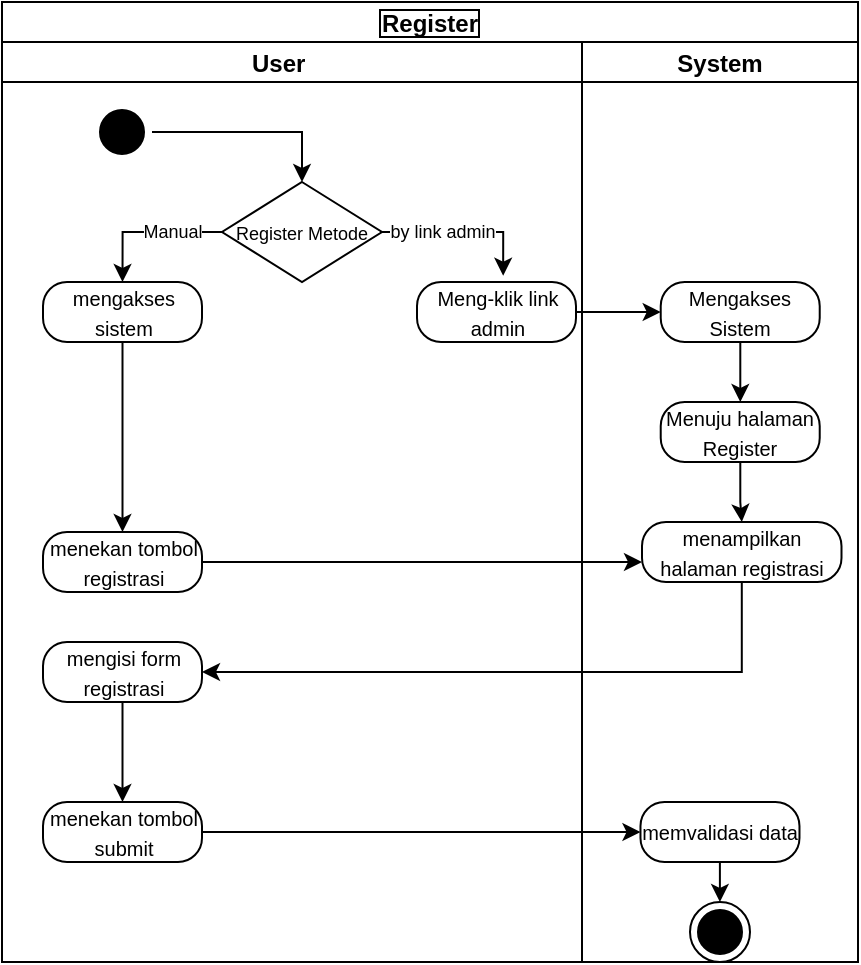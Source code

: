 <mxfile version="20.4.0" type="github" pages="5">
  <diagram id="axD5uIzkEzsmhVbTHZHY" name="Register Diagram Activity">
    <mxGraphModel dx="782" dy="507" grid="1" gridSize="10" guides="1" tooltips="1" connect="1" arrows="1" fold="1" page="1" pageScale="1" pageWidth="827" pageHeight="1169" math="0" shadow="0">
      <root>
        <mxCell id="0" />
        <mxCell id="1" parent="0" />
        <mxCell id="HtFZ6mxadiIROEgCEQN7-1" value="Register" style="swimlane;childLayout=stackLayout;resizeParent=1;resizeParentMax=0;startSize=20;labelBorderColor=default;" parent="1" vertex="1">
          <mxGeometry x="40" y="40" width="428" height="480" as="geometry">
            <mxRectangle x="250" y="50" width="70" height="30" as="alternateBounds" />
          </mxGeometry>
        </mxCell>
        <mxCell id="HtFZ6mxadiIROEgCEQN7-2" value="User    " style="swimlane;startSize=20;" parent="HtFZ6mxadiIROEgCEQN7-1" vertex="1">
          <mxGeometry y="20" width="290" height="460" as="geometry" />
        </mxCell>
        <mxCell id="LBe3ZPcoP-rOyInyUCTB-3" style="edgeStyle=orthogonalEdgeStyle;rounded=0;orthogonalLoop=1;jettySize=auto;html=1;entryX=0.5;entryY=0;entryDx=0;entryDy=0;" parent="HtFZ6mxadiIROEgCEQN7-2" source="HtFZ6mxadiIROEgCEQN7-6" target="LBe3ZPcoP-rOyInyUCTB-2" edge="1">
          <mxGeometry relative="1" as="geometry" />
        </mxCell>
        <mxCell id="HtFZ6mxadiIROEgCEQN7-6" value="" style="ellipse;html=1;shape=startState;fillColor=#000000;strokeColor=default;" parent="HtFZ6mxadiIROEgCEQN7-2" vertex="1">
          <mxGeometry x="45" y="30" width="30" height="30" as="geometry" />
        </mxCell>
        <mxCell id="HtFZ6mxadiIROEgCEQN7-25" style="edgeStyle=orthogonalEdgeStyle;rounded=0;orthogonalLoop=1;jettySize=auto;html=1;strokeColor=default;fontFamily=Helvetica;fontSize=10;fontColor=default;" parent="HtFZ6mxadiIROEgCEQN7-2" source="HtFZ6mxadiIROEgCEQN7-17" target="HtFZ6mxadiIROEgCEQN7-21" edge="1">
          <mxGeometry relative="1" as="geometry" />
        </mxCell>
        <mxCell id="HtFZ6mxadiIROEgCEQN7-17" value="&lt;font style=&quot;font-size: 10px;&quot;&gt;mengakses sistem&lt;/font&gt;" style="rounded=1;whiteSpace=wrap;html=1;arcSize=40;fontColor=#000000;fillColor=none;strokeColor=#000000;strokeWidth=1;fontFamily=Helvetica;fontSize=12;" parent="HtFZ6mxadiIROEgCEQN7-2" vertex="1">
          <mxGeometry x="20.5" y="120" width="79.5" height="30" as="geometry" />
        </mxCell>
        <mxCell id="HtFZ6mxadiIROEgCEQN7-21" value="&lt;font style=&quot;font-size: 10px;&quot;&gt;menekan tombol registrasi&lt;/font&gt;" style="rounded=1;whiteSpace=wrap;html=1;arcSize=40;fontColor=#000000;fillColor=none;strokeColor=#000000;strokeWidth=1;fontFamily=Helvetica;fontSize=12;" parent="HtFZ6mxadiIROEgCEQN7-2" vertex="1">
          <mxGeometry x="20.5" y="245" width="79.5" height="30" as="geometry" />
        </mxCell>
        <mxCell id="HtFZ6mxadiIROEgCEQN7-33" style="edgeStyle=orthogonalEdgeStyle;rounded=0;orthogonalLoop=1;jettySize=auto;html=1;strokeColor=default;fontFamily=Helvetica;fontSize=10;fontColor=default;" parent="HtFZ6mxadiIROEgCEQN7-2" source="HtFZ6mxadiIROEgCEQN7-24" target="HtFZ6mxadiIROEgCEQN7-28" edge="1">
          <mxGeometry relative="1" as="geometry" />
        </mxCell>
        <mxCell id="HtFZ6mxadiIROEgCEQN7-24" value="&lt;font style=&quot;font-size: 10px;&quot;&gt;mengisi form registrasi&lt;/font&gt;" style="rounded=1;whiteSpace=wrap;html=1;arcSize=40;fontColor=#000000;fillColor=none;strokeColor=#000000;strokeWidth=1;fontFamily=Helvetica;fontSize=12;" parent="HtFZ6mxadiIROEgCEQN7-2" vertex="1">
          <mxGeometry x="20.5" y="300" width="79.5" height="30" as="geometry" />
        </mxCell>
        <mxCell id="HtFZ6mxadiIROEgCEQN7-28" value="&lt;font style=&quot;font-size: 10px;&quot;&gt;menekan tombol submit&lt;/font&gt;" style="rounded=1;whiteSpace=wrap;html=1;arcSize=40;fontColor=#000000;fillColor=none;strokeColor=#000000;strokeWidth=1;fontFamily=Helvetica;fontSize=12;" parent="HtFZ6mxadiIROEgCEQN7-2" vertex="1">
          <mxGeometry x="20.5" y="380" width="79.5" height="30" as="geometry" />
        </mxCell>
        <mxCell id="LBe3ZPcoP-rOyInyUCTB-4" style="edgeStyle=orthogonalEdgeStyle;rounded=0;orthogonalLoop=1;jettySize=auto;html=1;entryX=0.5;entryY=0;entryDx=0;entryDy=0;" parent="HtFZ6mxadiIROEgCEQN7-2" source="LBe3ZPcoP-rOyInyUCTB-2" target="HtFZ6mxadiIROEgCEQN7-17" edge="1">
          <mxGeometry relative="1" as="geometry" />
        </mxCell>
        <mxCell id="LBe3ZPcoP-rOyInyUCTB-7" value="Manual" style="edgeLabel;html=1;align=center;verticalAlign=middle;resizable=0;points=[];fontSize=9;" parent="LBe3ZPcoP-rOyInyUCTB-4" vertex="1" connectable="0">
          <mxGeometry x="-0.05" y="-1" relative="1" as="geometry">
            <mxPoint x="10" y="1" as="offset" />
          </mxGeometry>
        </mxCell>
        <mxCell id="LBe3ZPcoP-rOyInyUCTB-9" style="edgeStyle=orthogonalEdgeStyle;rounded=0;orthogonalLoop=1;jettySize=auto;html=1;entryX=0.542;entryY=-0.105;entryDx=0;entryDy=0;entryPerimeter=0;fontSize=9;" parent="HtFZ6mxadiIROEgCEQN7-2" source="LBe3ZPcoP-rOyInyUCTB-2" target="LBe3ZPcoP-rOyInyUCTB-8" edge="1">
          <mxGeometry relative="1" as="geometry">
            <Array as="points">
              <mxPoint x="250" y="95" />
            </Array>
          </mxGeometry>
        </mxCell>
        <mxCell id="LBe3ZPcoP-rOyInyUCTB-11" value="by link admin" style="edgeLabel;html=1;align=center;verticalAlign=middle;resizable=0;points=[];fontSize=9;" parent="LBe3ZPcoP-rOyInyUCTB-9" vertex="1" connectable="0">
          <mxGeometry x="-0.646" y="-2" relative="1" as="geometry">
            <mxPoint x="15" y="-2" as="offset" />
          </mxGeometry>
        </mxCell>
        <mxCell id="LBe3ZPcoP-rOyInyUCTB-2" value="&lt;font style=&quot;font-size: 9px;&quot;&gt;Register Metode&lt;/font&gt;" style="rhombus;whiteSpace=wrap;html=1;" parent="HtFZ6mxadiIROEgCEQN7-2" vertex="1">
          <mxGeometry x="110" y="70" width="80" height="50" as="geometry" />
        </mxCell>
        <mxCell id="LBe3ZPcoP-rOyInyUCTB-8" value="&lt;font style=&quot;font-size: 10px;&quot;&gt;Meng-klik link admin&lt;/font&gt;" style="rounded=1;whiteSpace=wrap;html=1;arcSize=40;fontColor=#000000;fillColor=none;strokeColor=#000000;strokeWidth=1;fontFamily=Helvetica;fontSize=12;" parent="HtFZ6mxadiIROEgCEQN7-2" vertex="1">
          <mxGeometry x="207.5" y="120" width="79.5" height="30" as="geometry" />
        </mxCell>
        <mxCell id="HtFZ6mxadiIROEgCEQN7-3" value="System" style="swimlane;startSize=20;" parent="HtFZ6mxadiIROEgCEQN7-1" vertex="1">
          <mxGeometry x="290" y="20" width="138" height="460" as="geometry" />
        </mxCell>
        <mxCell id="HtFZ6mxadiIROEgCEQN7-23" value="&lt;font style=&quot;font-size: 10px;&quot;&gt;menampilkan halaman registrasi&lt;/font&gt;" style="rounded=1;whiteSpace=wrap;html=1;arcSize=40;fontColor=#000000;fillColor=none;strokeColor=#000000;strokeWidth=1;fontFamily=Helvetica;fontSize=12;" parent="HtFZ6mxadiIROEgCEQN7-3" vertex="1">
          <mxGeometry x="30" y="240" width="99.75" height="30" as="geometry" />
        </mxCell>
        <mxCell id="HtFZ6mxadiIROEgCEQN7-36" value="" style="ellipse;html=1;shape=endState;fillColor=#000000;strokeColor=#000000;strokeWidth=1;fontFamily=Helvetica;fontSize=10;fontColor=default;" parent="HtFZ6mxadiIROEgCEQN7-3" vertex="1">
          <mxGeometry x="54" y="430" width="30" height="30" as="geometry" />
        </mxCell>
        <mxCell id="HtFZ6mxadiIROEgCEQN7-34" value="&lt;font style=&quot;font-size: 10px;&quot;&gt;memvalidasi data&lt;/font&gt;" style="rounded=1;whiteSpace=wrap;html=1;arcSize=40;fontColor=#000000;fillColor=none;strokeColor=#000000;strokeWidth=1;fontFamily=Helvetica;fontSize=12;" parent="HtFZ6mxadiIROEgCEQN7-3" vertex="1">
          <mxGeometry x="29.24" y="380" width="79.5" height="30" as="geometry" />
        </mxCell>
        <mxCell id="HtFZ6mxadiIROEgCEQN7-37" value="" style="edgeStyle=orthogonalEdgeStyle;rounded=0;orthogonalLoop=1;jettySize=auto;html=1;strokeColor=default;fontFamily=Helvetica;fontSize=10;fontColor=default;" parent="HtFZ6mxadiIROEgCEQN7-3" source="HtFZ6mxadiIROEgCEQN7-34" target="HtFZ6mxadiIROEgCEQN7-36" edge="1">
          <mxGeometry relative="1" as="geometry" />
        </mxCell>
        <mxCell id="LBe3ZPcoP-rOyInyUCTB-17" value="" style="edgeStyle=orthogonalEdgeStyle;rounded=0;orthogonalLoop=1;jettySize=auto;html=1;fontSize=9;" parent="HtFZ6mxadiIROEgCEQN7-3" source="LBe3ZPcoP-rOyInyUCTB-13" target="LBe3ZPcoP-rOyInyUCTB-16" edge="1">
          <mxGeometry relative="1" as="geometry" />
        </mxCell>
        <mxCell id="LBe3ZPcoP-rOyInyUCTB-13" value="&lt;font style=&quot;font-size: 10px;&quot;&gt;Mengakses Sistem&lt;/font&gt;" style="rounded=1;whiteSpace=wrap;html=1;arcSize=40;fontColor=#000000;fillColor=none;strokeColor=#000000;strokeWidth=1;fontFamily=Helvetica;fontSize=12;" parent="HtFZ6mxadiIROEgCEQN7-3" vertex="1">
          <mxGeometry x="39.36" y="120" width="79.5" height="30" as="geometry" />
        </mxCell>
        <mxCell id="LBe3ZPcoP-rOyInyUCTB-18" value="" style="edgeStyle=orthogonalEdgeStyle;rounded=0;orthogonalLoop=1;jettySize=auto;html=1;fontSize=9;" parent="HtFZ6mxadiIROEgCEQN7-3" source="LBe3ZPcoP-rOyInyUCTB-16" target="HtFZ6mxadiIROEgCEQN7-23" edge="1">
          <mxGeometry relative="1" as="geometry" />
        </mxCell>
        <mxCell id="LBe3ZPcoP-rOyInyUCTB-16" value="&lt;font style=&quot;font-size: 10px;&quot;&gt;Menuju halaman Register&lt;/font&gt;" style="rounded=1;whiteSpace=wrap;html=1;arcSize=40;fontColor=#000000;fillColor=none;strokeColor=#000000;strokeWidth=1;fontFamily=Helvetica;fontSize=12;" parent="HtFZ6mxadiIROEgCEQN7-3" vertex="1">
          <mxGeometry x="39.36" y="180" width="79.5" height="30" as="geometry" />
        </mxCell>
        <mxCell id="HtFZ6mxadiIROEgCEQN7-26" style="edgeStyle=orthogonalEdgeStyle;rounded=0;orthogonalLoop=1;jettySize=auto;html=1;strokeColor=default;fontFamily=Helvetica;fontSize=10;fontColor=default;" parent="HtFZ6mxadiIROEgCEQN7-1" source="HtFZ6mxadiIROEgCEQN7-21" target="HtFZ6mxadiIROEgCEQN7-23" edge="1">
          <mxGeometry relative="1" as="geometry">
            <Array as="points">
              <mxPoint x="240" y="280" />
              <mxPoint x="240" y="280" />
            </Array>
          </mxGeometry>
        </mxCell>
        <mxCell id="HtFZ6mxadiIROEgCEQN7-27" style="edgeStyle=orthogonalEdgeStyle;rounded=0;orthogonalLoop=1;jettySize=auto;html=1;strokeColor=default;fontFamily=Helvetica;fontSize=10;fontColor=default;" parent="HtFZ6mxadiIROEgCEQN7-1" source="HtFZ6mxadiIROEgCEQN7-23" target="HtFZ6mxadiIROEgCEQN7-24" edge="1">
          <mxGeometry relative="1" as="geometry">
            <Array as="points">
              <mxPoint x="170" y="335" />
              <mxPoint x="170" y="335" />
            </Array>
          </mxGeometry>
        </mxCell>
        <mxCell id="HtFZ6mxadiIROEgCEQN7-35" style="edgeStyle=orthogonalEdgeStyle;rounded=0;orthogonalLoop=1;jettySize=auto;html=1;strokeColor=default;fontFamily=Helvetica;fontSize=10;fontColor=default;" parent="HtFZ6mxadiIROEgCEQN7-1" source="HtFZ6mxadiIROEgCEQN7-28" target="HtFZ6mxadiIROEgCEQN7-34" edge="1">
          <mxGeometry relative="1" as="geometry" />
        </mxCell>
        <mxCell id="LBe3ZPcoP-rOyInyUCTB-14" value="" style="edgeStyle=orthogonalEdgeStyle;rounded=0;orthogonalLoop=1;jettySize=auto;html=1;fontSize=9;" parent="HtFZ6mxadiIROEgCEQN7-1" source="LBe3ZPcoP-rOyInyUCTB-8" target="LBe3ZPcoP-rOyInyUCTB-13" edge="1">
          <mxGeometry relative="1" as="geometry" />
        </mxCell>
      </root>
    </mxGraphModel>
  </diagram>
  <diagram id="19QLMRYOD_jEEoE5Y4PF" name="Login Diagram Activity">
    <mxGraphModel dx="782" dy="475" grid="1" gridSize="10" guides="1" tooltips="1" connect="1" arrows="1" fold="1" page="1" pageScale="1" pageWidth="827" pageHeight="1169" math="0" shadow="0">
      <root>
        <mxCell id="0" />
        <mxCell id="1" parent="0" />
        <mxCell id="Z8s3OnoRxsG4-w19uNFZ-1" value="Login" style="swimlane;childLayout=stackLayout;resizeParent=1;resizeParentMax=0;startSize=20;labelBorderColor=default;" parent="1" vertex="1">
          <mxGeometry x="40" y="80" width="258" height="480" as="geometry">
            <mxRectangle x="280" y="220" width="70" height="30" as="alternateBounds" />
          </mxGeometry>
        </mxCell>
        <mxCell id="Z8s3OnoRxsG4-w19uNFZ-2" value="User    " style="swimlane;startSize=20;" parent="Z8s3OnoRxsG4-w19uNFZ-1" vertex="1">
          <mxGeometry y="20" width="120" height="460" as="geometry" />
        </mxCell>
        <mxCell id="Z8s3OnoRxsG4-w19uNFZ-3" value="" style="ellipse;html=1;shape=startState;fillColor=#000000;strokeColor=default;" parent="Z8s3OnoRxsG4-w19uNFZ-2" vertex="1">
          <mxGeometry x="45" y="30" width="30" height="30" as="geometry" />
        </mxCell>
        <mxCell id="Z8s3OnoRxsG4-w19uNFZ-4" value="" style="edgeStyle=orthogonalEdgeStyle;html=1;verticalAlign=bottom;endArrow=open;endSize=8;strokeColor=default;rounded=0;entryX=0.5;entryY=0;entryDx=0;entryDy=0;" parent="Z8s3OnoRxsG4-w19uNFZ-2" source="Z8s3OnoRxsG4-w19uNFZ-3" target="Z8s3OnoRxsG4-w19uNFZ-6" edge="1">
          <mxGeometry relative="1" as="geometry">
            <mxPoint x="60" y="80" as="targetPoint" />
          </mxGeometry>
        </mxCell>
        <mxCell id="Z8s3OnoRxsG4-w19uNFZ-5" style="edgeStyle=orthogonalEdgeStyle;rounded=0;orthogonalLoop=1;jettySize=auto;html=1;strokeColor=default;fontFamily=Helvetica;fontSize=10;fontColor=default;" parent="Z8s3OnoRxsG4-w19uNFZ-2" source="Z8s3OnoRxsG4-w19uNFZ-6" target="Z8s3OnoRxsG4-w19uNFZ-7" edge="1">
          <mxGeometry relative="1" as="geometry" />
        </mxCell>
        <mxCell id="Z8s3OnoRxsG4-w19uNFZ-6" value="&lt;font style=&quot;font-size: 10px;&quot;&gt;mengakses sistem&lt;/font&gt;" style="rounded=1;whiteSpace=wrap;html=1;arcSize=40;fontColor=#000000;fillColor=none;strokeColor=#000000;strokeWidth=1;fontFamily=Helvetica;fontSize=12;" parent="Z8s3OnoRxsG4-w19uNFZ-2" vertex="1">
          <mxGeometry x="20.5" y="90" width="79.5" height="30" as="geometry" />
        </mxCell>
        <mxCell id="Z8s3OnoRxsG4-w19uNFZ-7" value="&lt;font style=&quot;font-size: 10px;&quot;&gt;menekan tombol login&lt;/font&gt;" style="rounded=1;whiteSpace=wrap;html=1;arcSize=40;fontColor=#000000;fillColor=none;strokeColor=#000000;strokeWidth=1;fontFamily=Helvetica;fontSize=12;" parent="Z8s3OnoRxsG4-w19uNFZ-2" vertex="1">
          <mxGeometry x="20.5" y="160" width="79.5" height="30" as="geometry" />
        </mxCell>
        <mxCell id="Z8s3OnoRxsG4-w19uNFZ-8" style="edgeStyle=orthogonalEdgeStyle;rounded=0;orthogonalLoop=1;jettySize=auto;html=1;strokeColor=default;fontFamily=Helvetica;fontSize=10;fontColor=default;" parent="Z8s3OnoRxsG4-w19uNFZ-2" source="Z8s3OnoRxsG4-w19uNFZ-9" target="Z8s3OnoRxsG4-w19uNFZ-11" edge="1">
          <mxGeometry relative="1" as="geometry" />
        </mxCell>
        <mxCell id="Z8s3OnoRxsG4-w19uNFZ-9" value="&lt;font style=&quot;font-size: 10px;&quot;&gt;mengisi form login&lt;/font&gt;" style="rounded=1;whiteSpace=wrap;html=1;arcSize=40;fontColor=#000000;fillColor=none;strokeColor=#000000;strokeWidth=1;fontFamily=Helvetica;fontSize=12;" parent="Z8s3OnoRxsG4-w19uNFZ-2" vertex="1">
          <mxGeometry x="20.5" y="230" width="79.5" height="30" as="geometry" />
        </mxCell>
        <mxCell id="Z8s3OnoRxsG4-w19uNFZ-10" style="edgeStyle=orthogonalEdgeStyle;rounded=0;orthogonalLoop=1;jettySize=auto;html=1;strokeColor=default;fontFamily=Helvetica;fontSize=10;fontColor=default;" parent="Z8s3OnoRxsG4-w19uNFZ-2" source="Z8s3OnoRxsG4-w19uNFZ-11" target="Z8s3OnoRxsG4-w19uNFZ-12" edge="1">
          <mxGeometry relative="1" as="geometry" />
        </mxCell>
        <mxCell id="Z8s3OnoRxsG4-w19uNFZ-11" value="&lt;font style=&quot;font-size: 10px;&quot;&gt;menekan tombol submit&lt;/font&gt;" style="rounded=1;whiteSpace=wrap;html=1;arcSize=40;fontColor=#000000;fillColor=none;strokeColor=#000000;strokeWidth=1;fontFamily=Helvetica;fontSize=12;" parent="Z8s3OnoRxsG4-w19uNFZ-2" vertex="1">
          <mxGeometry x="20.5" y="290" width="79.5" height="30" as="geometry" />
        </mxCell>
        <mxCell id="Z8s3OnoRxsG4-w19uNFZ-22" style="edgeStyle=orthogonalEdgeStyle;rounded=0;orthogonalLoop=1;jettySize=auto;html=1;strokeColor=default;fontFamily=Helvetica;fontSize=10;fontColor=default;" parent="Z8s3OnoRxsG4-w19uNFZ-2" source="Z8s3OnoRxsG4-w19uNFZ-12" target="Z8s3OnoRxsG4-w19uNFZ-19" edge="1">
          <mxGeometry relative="1" as="geometry">
            <Array as="points">
              <mxPoint x="190" y="370" />
            </Array>
          </mxGeometry>
        </mxCell>
        <mxCell id="Z8s3OnoRxsG4-w19uNFZ-12" value="&lt;font style=&quot;font-size: 10px;&quot;&gt;memvalidasi data&lt;/font&gt;" style="rounded=1;whiteSpace=wrap;html=1;arcSize=40;fontColor=#000000;fillColor=none;strokeColor=#000000;strokeWidth=1;fontFamily=Helvetica;fontSize=12;" parent="Z8s3OnoRxsG4-w19uNFZ-2" vertex="1">
          <mxGeometry x="150.5" y="290" width="79.5" height="30" as="geometry" />
        </mxCell>
        <mxCell id="Z8s3OnoRxsG4-w19uNFZ-21" style="edgeStyle=orthogonalEdgeStyle;rounded=0;orthogonalLoop=1;jettySize=auto;html=1;strokeColor=default;fontFamily=Helvetica;fontSize=10;fontColor=default;" parent="Z8s3OnoRxsG4-w19uNFZ-2" source="Z8s3OnoRxsG4-w19uNFZ-19" target="Z8s3OnoRxsG4-w19uNFZ-15" edge="1">
          <mxGeometry relative="1" as="geometry" />
        </mxCell>
        <mxCell id="Z8s3OnoRxsG4-w19uNFZ-19" value="&lt;font style=&quot;font-size: 10px;&quot;&gt;memasuki halaman utama sistem&lt;br&gt;&lt;/font&gt;" style="rounded=1;whiteSpace=wrap;html=1;arcSize=40;fontColor=#000000;fillColor=none;strokeColor=#000000;strokeWidth=1;fontFamily=Helvetica;fontSize=12;" parent="Z8s3OnoRxsG4-w19uNFZ-2" vertex="1">
          <mxGeometry x="20.5" y="350" width="79.5" height="40" as="geometry" />
        </mxCell>
        <mxCell id="Z8s3OnoRxsG4-w19uNFZ-15" value="" style="ellipse;html=1;shape=endState;fillColor=#000000;strokeColor=#000000;strokeWidth=1;fontFamily=Helvetica;fontSize=10;fontColor=default;" parent="Z8s3OnoRxsG4-w19uNFZ-2" vertex="1">
          <mxGeometry x="45" y="420" width="30" height="30" as="geometry" />
        </mxCell>
        <mxCell id="Z8s3OnoRxsG4-w19uNFZ-13" value="System" style="swimlane;startSize=20;" parent="Z8s3OnoRxsG4-w19uNFZ-1" vertex="1">
          <mxGeometry x="120" y="20" width="138" height="460" as="geometry" />
        </mxCell>
        <mxCell id="Z8s3OnoRxsG4-w19uNFZ-14" value="&lt;font style=&quot;font-size: 10px;&quot;&gt;menampilkan halaman login&lt;/font&gt;" style="rounded=1;whiteSpace=wrap;html=1;arcSize=40;fontColor=#000000;fillColor=none;strokeColor=#000000;strokeWidth=1;fontFamily=Helvetica;fontSize=12;" parent="Z8s3OnoRxsG4-w19uNFZ-13" vertex="1">
          <mxGeometry x="19.12" y="160" width="99.75" height="30" as="geometry" />
        </mxCell>
        <mxCell id="Z8s3OnoRxsG4-w19uNFZ-16" style="edgeStyle=orthogonalEdgeStyle;rounded=0;orthogonalLoop=1;jettySize=auto;html=1;strokeColor=default;fontFamily=Helvetica;fontSize=10;fontColor=default;" parent="Z8s3OnoRxsG4-w19uNFZ-1" source="Z8s3OnoRxsG4-w19uNFZ-7" target="Z8s3OnoRxsG4-w19uNFZ-14" edge="1">
          <mxGeometry relative="1" as="geometry" />
        </mxCell>
        <mxCell id="Z8s3OnoRxsG4-w19uNFZ-17" style="edgeStyle=orthogonalEdgeStyle;rounded=0;orthogonalLoop=1;jettySize=auto;html=1;strokeColor=default;fontFamily=Helvetica;fontSize=10;fontColor=default;" parent="Z8s3OnoRxsG4-w19uNFZ-1" source="Z8s3OnoRxsG4-w19uNFZ-14" target="Z8s3OnoRxsG4-w19uNFZ-9" edge="1">
          <mxGeometry relative="1" as="geometry">
            <Array as="points">
              <mxPoint x="189" y="270" />
            </Array>
          </mxGeometry>
        </mxCell>
      </root>
    </mxGraphModel>
  </diagram>
  <diagram id="oo5QPfdRN30-kMJGx4dn" name="Main-Slot Diagram Activity">
    <mxGraphModel dx="782" dy="507" grid="1" gridSize="10" guides="1" tooltips="1" connect="1" arrows="1" fold="1" page="1" pageScale="1" pageWidth="827" pageHeight="1169" math="0" shadow="0">
      <root>
        <mxCell id="0" />
        <mxCell id="1" parent="0" />
        <mxCell id="0U2TrWhxlkgXEF1v6S8h-1" value="Slot" style="swimlane;childLayout=stackLayout;resizeParent=1;resizeParentMax=0;startSize=20;strokeColor=default;strokeWidth=1;fontFamily=Helvetica;fontSize=10;fontColor=default;fillColor=default;html=1;" parent="1" vertex="1">
          <mxGeometry x="140" y="50" width="365" height="900" as="geometry" />
        </mxCell>
        <mxCell id="0U2TrWhxlkgXEF1v6S8h-2" value="User" style="swimlane;startSize=20;strokeColor=default;strokeWidth=1;fontFamily=Helvetica;fontSize=10;fontColor=default;fillColor=default;html=1;" parent="0U2TrWhxlkgXEF1v6S8h-1" vertex="1">
          <mxGeometry y="20" width="180" height="880" as="geometry" />
        </mxCell>
        <mxCell id="0U2TrWhxlkgXEF1v6S8h-18" style="edgeStyle=orthogonalEdgeStyle;rounded=0;orthogonalLoop=1;jettySize=auto;html=1;entryX=0.557;entryY=-0.08;entryDx=0;entryDy=0;entryPerimeter=0;strokeColor=default;fontFamily=Helvetica;fontSize=10;fontColor=default;" parent="0U2TrWhxlkgXEF1v6S8h-2" source="0U2TrWhxlkgXEF1v6S8h-5" target="0U2TrWhxlkgXEF1v6S8h-7" edge="1">
          <mxGeometry relative="1" as="geometry" />
        </mxCell>
        <mxCell id="0U2TrWhxlkgXEF1v6S8h-5" value="" style="ellipse;html=1;shape=startState;fillColor=#000000;strokeColor=default;strokeWidth=1;fontFamily=Helvetica;fontSize=10;fontColor=default;" parent="0U2TrWhxlkgXEF1v6S8h-2" vertex="1">
          <mxGeometry x="80" y="30" width="30" height="30" as="geometry" />
        </mxCell>
        <mxCell id="0U2TrWhxlkgXEF1v6S8h-19" style="edgeStyle=orthogonalEdgeStyle;rounded=0;orthogonalLoop=1;jettySize=auto;html=1;strokeColor=default;fontFamily=Helvetica;fontSize=10;fontColor=default;" parent="0U2TrWhxlkgXEF1v6S8h-2" source="0U2TrWhxlkgXEF1v6S8h-7" target="0U2TrWhxlkgXEF1v6S8h-9" edge="1">
          <mxGeometry relative="1" as="geometry" />
        </mxCell>
        <mxCell id="0U2TrWhxlkgXEF1v6S8h-7" value="memilih menu slot" style="rounded=1;whiteSpace=wrap;html=1;arcSize=40;fontColor=#000000;fillColor=default;strokeColor=default;strokeWidth=1;fontFamily=Helvetica;fontSize=10;" parent="0U2TrWhxlkgXEF1v6S8h-2" vertex="1">
          <mxGeometry x="40" y="90" width="100" height="30" as="geometry" />
        </mxCell>
        <mxCell id="0U2TrWhxlkgXEF1v6S8h-20" value="" style="edgeStyle=orthogonalEdgeStyle;rounded=0;orthogonalLoop=1;jettySize=auto;html=1;strokeColor=default;fontFamily=Helvetica;fontSize=10;fontColor=default;" parent="0U2TrWhxlkgXEF1v6S8h-2" source="0U2TrWhxlkgXEF1v6S8h-9" target="0U2TrWhxlkgXEF1v6S8h-11" edge="1">
          <mxGeometry relative="1" as="geometry">
            <Array as="points">
              <mxPoint x="270" y="160" />
            </Array>
          </mxGeometry>
        </mxCell>
        <mxCell id="0U2TrWhxlkgXEF1v6S8h-9" value="menampilkan halaman slot" style="rounded=1;whiteSpace=wrap;html=1;arcSize=40;fontColor=#000000;fillColor=default;strokeColor=default;strokeWidth=1;fontFamily=Helvetica;fontSize=10;" parent="0U2TrWhxlkgXEF1v6S8h-2" vertex="1">
          <mxGeometry x="220" y="90" width="100" height="30" as="geometry" />
        </mxCell>
        <mxCell id="0U2TrWhxlkgXEF1v6S8h-11" value="memilih provider" style="rounded=1;whiteSpace=wrap;html=1;arcSize=40;fontColor=#000000;fillColor=default;strokeColor=default;strokeWidth=1;fontFamily=Helvetica;fontSize=10;" parent="0U2TrWhxlkgXEF1v6S8h-2" vertex="1">
          <mxGeometry x="40" y="140" width="100" height="30" as="geometry" />
        </mxCell>
        <mxCell id="0U2TrWhxlkgXEF1v6S8h-13" value="memilih permainan yang disediakan provider" style="rounded=1;whiteSpace=wrap;html=1;arcSize=40;fontColor=#000000;fillColor=default;strokeColor=default;strokeWidth=1;fontFamily=Helvetica;fontSize=10;" parent="0U2TrWhxlkgXEF1v6S8h-2" vertex="1">
          <mxGeometry x="40" y="230" width="100" height="40" as="geometry" />
        </mxCell>
        <mxCell id="0U2TrWhxlkgXEF1v6S8h-107" value="" style="edgeStyle=orthogonalEdgeStyle;rounded=0;orthogonalLoop=1;jettySize=auto;html=1;strokeColor=default;fontFamily=Helvetica;fontSize=10;fontColor=default;" parent="0U2TrWhxlkgXEF1v6S8h-2" source="0U2TrWhxlkgXEF1v6S8h-104" target="0U2TrWhxlkgXEF1v6S8h-105" edge="1">
          <mxGeometry relative="1" as="geometry" />
        </mxCell>
        <mxCell id="0U2TrWhxlkgXEF1v6S8h-104" value="memulai permainan" style="rounded=1;whiteSpace=wrap;html=1;arcSize=40;fontColor=#000000;fillColor=default;strokeColor=default;strokeWidth=1;fontFamily=Helvetica;fontSize=10;" parent="0U2TrWhxlkgXEF1v6S8h-2" vertex="1">
          <mxGeometry x="45" y="760" width="100" height="30" as="geometry" />
        </mxCell>
        <mxCell id="0U2TrWhxlkgXEF1v6S8h-105" value="" style="ellipse;html=1;shape=endState;fillColor=#000000;strokeColor=default;strokeWidth=1;fontFamily=Helvetica;fontSize=10;fontColor=default;" parent="0U2TrWhxlkgXEF1v6S8h-2" vertex="1">
          <mxGeometry x="80" y="830" width="30" height="30" as="geometry" />
        </mxCell>
        <mxCell id="0U2TrWhxlkgXEF1v6S8h-21" style="edgeStyle=orthogonalEdgeStyle;rounded=0;orthogonalLoop=1;jettySize=auto;html=1;strokeColor=default;fontFamily=Helvetica;fontSize=10;fontColor=default;" parent="0U2TrWhxlkgXEF1v6S8h-1" source="0U2TrWhxlkgXEF1v6S8h-11" target="0U2TrWhxlkgXEF1v6S8h-12" edge="1">
          <mxGeometry relative="1" as="geometry">
            <Array as="points">
              <mxPoint x="90" y="230" />
            </Array>
          </mxGeometry>
        </mxCell>
        <mxCell id="0U2TrWhxlkgXEF1v6S8h-3" value="System" style="swimlane;startSize=20;strokeColor=default;strokeWidth=1;fontFamily=Helvetica;fontSize=10;fontColor=default;fillColor=default;html=1;" parent="0U2TrWhxlkgXEF1v6S8h-1" vertex="1">
          <mxGeometry x="180" y="20" width="185" height="880" as="geometry" />
        </mxCell>
        <mxCell id="0U2TrWhxlkgXEF1v6S8h-14" value="Condition" style="rhombus;whiteSpace=wrap;html=1;fillColor=default;strokeColor=default;strokeWidth=1;fontFamily=Helvetica;fontSize=10;fontColor=default;" parent="0U2TrWhxlkgXEF1v6S8h-3" vertex="1">
          <mxGeometry x="35" y="290" width="80" height="40" as="geometry" />
        </mxCell>
        <mxCell id="0U2TrWhxlkgXEF1v6S8h-15" value="ada saldo" style="edgeStyle=orthogonalEdgeStyle;html=1;align=left;verticalAlign=bottom;endArrow=open;endSize=8;strokeColor=default;rounded=0;fontFamily=Helvetica;fontSize=10;fontColor=default;" parent="0U2TrWhxlkgXEF1v6S8h-3" source="0U2TrWhxlkgXEF1v6S8h-14" target="0U2TrWhxlkgXEF1v6S8h-69" edge="1">
          <mxGeometry x="-1" relative="1" as="geometry">
            <mxPoint x="160" y="380" as="targetPoint" />
            <Array as="points">
              <mxPoint x="160" y="310" />
              <mxPoint x="160" y="595" />
            </Array>
          </mxGeometry>
        </mxCell>
        <mxCell id="0U2TrWhxlkgXEF1v6S8h-16" value="tidak ada saldo" style="edgeStyle=orthogonalEdgeStyle;html=1;align=left;verticalAlign=top;endArrow=open;endSize=8;strokeColor=default;rounded=0;fontFamily=Helvetica;fontSize=10;fontColor=default;entryX=0.5;entryY=0;entryDx=0;entryDy=0;" parent="0U2TrWhxlkgXEF1v6S8h-3" source="0U2TrWhxlkgXEF1v6S8h-14" target="0U2TrWhxlkgXEF1v6S8h-25" edge="1">
          <mxGeometry x="-1" relative="1" as="geometry">
            <mxPoint x="75" y="370" as="targetPoint" />
          </mxGeometry>
        </mxCell>
        <mxCell id="0U2TrWhxlkgXEF1v6S8h-12" value="menampilkan data provider" style="rounded=1;whiteSpace=wrap;html=1;arcSize=40;fontColor=#000000;fillColor=default;strokeColor=default;strokeWidth=1;fontFamily=Helvetica;fontSize=10;" parent="0U2TrWhxlkgXEF1v6S8h-3" vertex="1">
          <mxGeometry x="40" y="190" width="100" height="30" as="geometry" />
        </mxCell>
        <mxCell id="0U2TrWhxlkgXEF1v6S8h-33" style="edgeStyle=orthogonalEdgeStyle;rounded=0;orthogonalLoop=1;jettySize=auto;html=1;entryX=1;entryY=0.5;entryDx=0;entryDy=0;strokeColor=default;fontFamily=Helvetica;fontSize=10;fontColor=default;" parent="0U2TrWhxlkgXEF1v6S8h-3" source="0U2TrWhxlkgXEF1v6S8h-25" target="0U2TrWhxlkgXEF1v6S8h-32" edge="1">
          <mxGeometry relative="1" as="geometry" />
        </mxCell>
        <mxCell id="0U2TrWhxlkgXEF1v6S8h-25" value="menampilkan halaman top-up saldo" style="rounded=1;whiteSpace=wrap;html=1;arcSize=40;fontColor=#000000;fillColor=default;strokeColor=default;strokeWidth=1;fontFamily=Helvetica;fontSize=10;" parent="0U2TrWhxlkgXEF1v6S8h-3" vertex="1">
          <mxGeometry x="25" y="380" width="100" height="30" as="geometry" />
        </mxCell>
        <mxCell id="0U2TrWhxlkgXEF1v6S8h-36" value="" style="edgeStyle=orthogonalEdgeStyle;rounded=0;orthogonalLoop=1;jettySize=auto;html=1;strokeColor=default;fontFamily=Helvetica;fontSize=10;fontColor=default;" parent="0U2TrWhxlkgXEF1v6S8h-3" source="0U2TrWhxlkgXEF1v6S8h-32" target="0U2TrWhxlkgXEF1v6S8h-35" edge="1">
          <mxGeometry relative="1" as="geometry" />
        </mxCell>
        <mxCell id="0U2TrWhxlkgXEF1v6S8h-32" value="memilih nominal top-up saldo" style="rounded=1;whiteSpace=wrap;html=1;arcSize=40;fontColor=#000000;fillColor=default;strokeColor=default;strokeWidth=1;fontFamily=Helvetica;fontSize=10;" parent="0U2TrWhxlkgXEF1v6S8h-3" vertex="1">
          <mxGeometry x="-135" y="380" width="100" height="30" as="geometry" />
        </mxCell>
        <mxCell id="0U2TrWhxlkgXEF1v6S8h-38" value="" style="edgeStyle=orthogonalEdgeStyle;rounded=0;orthogonalLoop=1;jettySize=auto;html=1;strokeColor=default;fontFamily=Helvetica;fontSize=10;fontColor=default;" parent="0U2TrWhxlkgXEF1v6S8h-3" source="0U2TrWhxlkgXEF1v6S8h-35" target="0U2TrWhxlkgXEF1v6S8h-37" edge="1">
          <mxGeometry relative="1" as="geometry" />
        </mxCell>
        <mxCell id="0U2TrWhxlkgXEF1v6S8h-35" value="memilih payment gateway" style="rounded=1;whiteSpace=wrap;html=1;arcSize=40;fontColor=#000000;fillColor=default;strokeColor=default;strokeWidth=1;fontFamily=Helvetica;fontSize=10;" parent="0U2TrWhxlkgXEF1v6S8h-3" vertex="1">
          <mxGeometry x="-135" y="450" width="100" height="30" as="geometry" />
        </mxCell>
        <mxCell id="0U2TrWhxlkgXEF1v6S8h-40" value="" style="edgeStyle=orthogonalEdgeStyle;rounded=0;orthogonalLoop=1;jettySize=auto;html=1;strokeColor=default;fontFamily=Helvetica;fontSize=10;fontColor=default;" parent="0U2TrWhxlkgXEF1v6S8h-3" source="0U2TrWhxlkgXEF1v6S8h-37" target="0U2TrWhxlkgXEF1v6S8h-39" edge="1">
          <mxGeometry relative="1" as="geometry" />
        </mxCell>
        <mxCell id="0U2TrWhxlkgXEF1v6S8h-37" value="menekan tombol submit&amp;nbsp;" style="rounded=1;whiteSpace=wrap;html=1;arcSize=40;fontColor=#000000;fillColor=default;strokeColor=default;strokeWidth=1;fontFamily=Helvetica;fontSize=10;" parent="0U2TrWhxlkgXEF1v6S8h-3" vertex="1">
          <mxGeometry x="-135" y="510" width="100" height="30" as="geometry" />
        </mxCell>
        <mxCell id="0U2TrWhxlkgXEF1v6S8h-72" value="" style="edgeStyle=orthogonalEdgeStyle;rounded=0;orthogonalLoop=1;jettySize=auto;html=1;strokeColor=default;fontFamily=Helvetica;fontSize=10;fontColor=default;" parent="0U2TrWhxlkgXEF1v6S8h-3" source="0U2TrWhxlkgXEF1v6S8h-39" target="0U2TrWhxlkgXEF1v6S8h-69" edge="1">
          <mxGeometry relative="1" as="geometry" />
        </mxCell>
        <mxCell id="0U2TrWhxlkgXEF1v6S8h-39" value="mengisi saldo user" style="rounded=1;whiteSpace=wrap;html=1;arcSize=40;fontColor=#000000;fillColor=default;strokeColor=default;strokeWidth=1;fontFamily=Helvetica;fontSize=10;" parent="0U2TrWhxlkgXEF1v6S8h-3" vertex="1">
          <mxGeometry x="35" y="510" width="100" height="30" as="geometry" />
        </mxCell>
        <mxCell id="0U2TrWhxlkgXEF1v6S8h-110" style="edgeStyle=orthogonalEdgeStyle;rounded=0;orthogonalLoop=1;jettySize=auto;html=1;strokeColor=default;fontFamily=Helvetica;fontSize=10;fontColor=default;" parent="0U2TrWhxlkgXEF1v6S8h-3" source="0U2TrWhxlkgXEF1v6S8h-68" target="0U2TrWhxlkgXEF1v6S8h-109" edge="1">
          <mxGeometry relative="1" as="geometry">
            <Array as="points">
              <mxPoint x="-85" y="690" />
            </Array>
          </mxGeometry>
        </mxCell>
        <mxCell id="0U2TrWhxlkgXEF1v6S8h-68" value="melakukan deposit ke provider yang dipilih" style="rounded=1;whiteSpace=wrap;html=1;arcSize=40;fontColor=#000000;fillColor=default;strokeColor=default;strokeWidth=1;fontFamily=Helvetica;fontSize=10;" parent="0U2TrWhxlkgXEF1v6S8h-3" vertex="1">
          <mxGeometry x="-135" y="580" width="100" height="30" as="geometry" />
        </mxCell>
        <mxCell id="0U2TrWhxlkgXEF1v6S8h-73" value="" style="edgeStyle=orthogonalEdgeStyle;rounded=0;orthogonalLoop=1;jettySize=auto;html=1;strokeColor=default;fontFamily=Helvetica;fontSize=10;fontColor=default;" parent="0U2TrWhxlkgXEF1v6S8h-3" source="0U2TrWhxlkgXEF1v6S8h-69" target="0U2TrWhxlkgXEF1v6S8h-68" edge="1">
          <mxGeometry relative="1" as="geometry" />
        </mxCell>
        <mxCell id="0U2TrWhxlkgXEF1v6S8h-69" value="" style="shape=line;html=1;strokeWidth=6;strokeColor=default;fontFamily=Helvetica;fontSize=10;fontColor=default;fillColor=default;" parent="0U2TrWhxlkgXEF1v6S8h-3" vertex="1">
          <mxGeometry x="41.5" y="590" width="87.5" height="10" as="geometry" />
        </mxCell>
        <mxCell id="0U2TrWhxlkgXEF1v6S8h-114" style="edgeStyle=orthogonalEdgeStyle;rounded=0;orthogonalLoop=1;jettySize=auto;html=1;strokeColor=default;fontFamily=Helvetica;fontSize=10;fontColor=default;" parent="0U2TrWhxlkgXEF1v6S8h-3" source="0U2TrWhxlkgXEF1v6S8h-74" edge="1">
          <mxGeometry relative="1" as="geometry">
            <mxPoint x="30" y="830" as="targetPoint" />
            <Array as="points">
              <mxPoint x="160" y="635" />
              <mxPoint x="160" y="860" />
              <mxPoint x="30" y="860" />
            </Array>
          </mxGeometry>
        </mxCell>
        <mxCell id="0U2TrWhxlkgXEF1v6S8h-74" value="menkonfirmasi deposit user" style="rounded=1;whiteSpace=wrap;html=1;arcSize=40;fontColor=#000000;fillColor=default;strokeColor=default;strokeWidth=1;fontFamily=Helvetica;fontSize=10;" parent="0U2TrWhxlkgXEF1v6S8h-3" vertex="1">
          <mxGeometry x="35" y="620" width="100" height="30" as="geometry" />
        </mxCell>
        <mxCell id="0U2TrWhxlkgXEF1v6S8h-103" style="edgeStyle=orthogonalEdgeStyle;rounded=0;orthogonalLoop=1;jettySize=auto;html=1;entryX=0;entryY=0.5;entryDx=0;entryDy=0;entryPerimeter=0;strokeColor=default;fontFamily=Helvetica;fontSize=10;fontColor=default;" parent="0U2TrWhxlkgXEF1v6S8h-3" source="0U2TrWhxlkgXEF1v6S8h-96" target="0U2TrWhxlkgXEF1v6S8h-99" edge="1">
          <mxGeometry relative="1" as="geometry" />
        </mxCell>
        <mxCell id="0U2TrWhxlkgXEF1v6S8h-96" value="mengirim notifikasi deposit berhasil" style="rounded=1;whiteSpace=wrap;html=1;arcSize=40;fontColor=#000000;fillColor=default;strokeColor=default;strokeWidth=1;fontFamily=Helvetica;fontSize=10;" parent="0U2TrWhxlkgXEF1v6S8h-3" vertex="1">
          <mxGeometry x="34" y="700" width="100" height="30" as="geometry" />
        </mxCell>
        <mxCell id="0U2TrWhxlkgXEF1v6S8h-99" value="" style="shape=line;html=1;strokeWidth=6;strokeColor=default;fontFamily=Helvetica;fontSize=10;fontColor=default;fillColor=default;direction=south;" parent="0U2TrWhxlkgXEF1v6S8h-3" vertex="1">
          <mxGeometry x="25" y="760" width="10" height="70" as="geometry" />
        </mxCell>
        <mxCell id="0U2TrWhxlkgXEF1v6S8h-112" style="edgeStyle=orthogonalEdgeStyle;rounded=0;orthogonalLoop=1;jettySize=auto;html=1;strokeColor=default;fontFamily=Helvetica;fontSize=10;fontColor=default;" parent="0U2TrWhxlkgXEF1v6S8h-3" source="0U2TrWhxlkgXEF1v6S8h-109" target="0U2TrWhxlkgXEF1v6S8h-74" edge="1">
          <mxGeometry relative="1" as="geometry" />
        </mxCell>
        <mxCell id="0U2TrWhxlkgXEF1v6S8h-113" style="edgeStyle=orthogonalEdgeStyle;rounded=0;orthogonalLoop=1;jettySize=auto;html=1;strokeColor=default;fontFamily=Helvetica;fontSize=10;fontColor=default;" parent="0U2TrWhxlkgXEF1v6S8h-3" source="0U2TrWhxlkgXEF1v6S8h-109" target="0U2TrWhxlkgXEF1v6S8h-96" edge="1">
          <mxGeometry relative="1" as="geometry" />
        </mxCell>
        <mxCell id="0U2TrWhxlkgXEF1v6S8h-109" value="" style="shape=line;html=1;strokeWidth=6;strokeColor=default;fontFamily=Helvetica;fontSize=10;fontColor=default;fillColor=default;direction=south;" parent="0U2TrWhxlkgXEF1v6S8h-3" vertex="1">
          <mxGeometry x="15" y="644" width="5" height="87.5" as="geometry" />
        </mxCell>
        <mxCell id="0U2TrWhxlkgXEF1v6S8h-22" style="edgeStyle=orthogonalEdgeStyle;rounded=0;orthogonalLoop=1;jettySize=auto;html=1;strokeColor=default;fontFamily=Helvetica;fontSize=10;fontColor=default;" parent="0U2TrWhxlkgXEF1v6S8h-1" source="0U2TrWhxlkgXEF1v6S8h-12" target="0U2TrWhxlkgXEF1v6S8h-13" edge="1">
          <mxGeometry relative="1" as="geometry">
            <Array as="points">
              <mxPoint x="270" y="270" />
            </Array>
          </mxGeometry>
        </mxCell>
        <mxCell id="0U2TrWhxlkgXEF1v6S8h-24" value="" style="edgeStyle=orthogonalEdgeStyle;rounded=0;orthogonalLoop=1;jettySize=auto;html=1;strokeColor=default;fontFamily=Helvetica;fontSize=10;fontColor=default;entryX=0;entryY=0.5;entryDx=0;entryDy=0;" parent="0U2TrWhxlkgXEF1v6S8h-1" source="0U2TrWhxlkgXEF1v6S8h-13" target="0U2TrWhxlkgXEF1v6S8h-14" edge="1">
          <mxGeometry relative="1" as="geometry">
            <mxPoint x="60" y="350" as="targetPoint" />
            <Array as="points">
              <mxPoint x="90" y="330" />
            </Array>
          </mxGeometry>
        </mxCell>
        <mxCell id="0U2TrWhxlkgXEF1v6S8h-108" style="edgeStyle=orthogonalEdgeStyle;rounded=0;orthogonalLoop=1;jettySize=auto;html=1;strokeColor=default;fontFamily=Helvetica;fontSize=10;fontColor=default;" parent="0U2TrWhxlkgXEF1v6S8h-1" source="0U2TrWhxlkgXEF1v6S8h-99" target="0U2TrWhxlkgXEF1v6S8h-104" edge="1">
          <mxGeometry relative="1" as="geometry" />
        </mxCell>
      </root>
    </mxGraphModel>
  </diagram>
  <diagram id="D3kH4q3bF3L4ZiuD3s53" name="WD Activity Diagram">
    <mxGraphModel dx="680" dy="413" grid="1" gridSize="10" guides="1" tooltips="1" connect="1" arrows="1" fold="1" page="1" pageScale="1" pageWidth="850" pageHeight="1100" math="0" shadow="0">
      <root>
        <mxCell id="0" />
        <mxCell id="1" parent="0" />
        <mxCell id="S2CP4hlUT49jUNVl_uBk-1" value="WD" style="swimlane;childLayout=stackLayout;resizeParent=1;resizeParentMax=0;startSize=20;labelBorderColor=default;" vertex="1" parent="1">
          <mxGeometry x="40" y="40" width="260" height="490" as="geometry">
            <mxRectangle x="280" y="220" width="70" height="30" as="alternateBounds" />
          </mxGeometry>
        </mxCell>
        <mxCell id="S2CP4hlUT49jUNVl_uBk-2" value="User    " style="swimlane;startSize=20;" vertex="1" parent="S2CP4hlUT49jUNVl_uBk-1">
          <mxGeometry y="20" width="120" height="470" as="geometry" />
        </mxCell>
        <mxCell id="J8miNqF-djnY_HELAzyo-5" style="edgeStyle=orthogonalEdgeStyle;rounded=0;orthogonalLoop=1;jettySize=auto;html=1;entryX=0.5;entryY=0;entryDx=0;entryDy=0;" edge="1" parent="S2CP4hlUT49jUNVl_uBk-2" source="S2CP4hlUT49jUNVl_uBk-3" target="S2CP4hlUT49jUNVl_uBk-7">
          <mxGeometry relative="1" as="geometry" />
        </mxCell>
        <mxCell id="S2CP4hlUT49jUNVl_uBk-3" value="" style="ellipse;html=1;shape=startState;fillColor=#000000;strokeColor=default;" vertex="1" parent="S2CP4hlUT49jUNVl_uBk-2">
          <mxGeometry x="45" y="30" width="30" height="30" as="geometry" />
        </mxCell>
        <mxCell id="S2CP4hlUT49jUNVl_uBk-7" value="&lt;font style=&quot;font-size: 10px;&quot;&gt;Klik menu WD&lt;/font&gt;" style="rounded=1;whiteSpace=wrap;html=1;arcSize=40;fontColor=#000000;fillColor=none;strokeColor=#000000;strokeWidth=1;fontFamily=Helvetica;fontSize=12;" vertex="1" parent="S2CP4hlUT49jUNVl_uBk-2">
          <mxGeometry x="20.5" y="80" width="79.5" height="30" as="geometry" />
        </mxCell>
        <mxCell id="S2CP4hlUT49jUNVl_uBk-9" value="&lt;font style=&quot;font-size: 10px;&quot;&gt;Memilih menu WD&lt;/font&gt;" style="rounded=1;whiteSpace=wrap;html=1;arcSize=40;fontColor=#000000;fillColor=none;strokeColor=#000000;strokeWidth=1;fontFamily=Helvetica;fontSize=12;" vertex="1" parent="S2CP4hlUT49jUNVl_uBk-2">
          <mxGeometry x="20.5" y="130" width="79.5" height="30" as="geometry" />
        </mxCell>
        <mxCell id="mRg6XZ36ZsLxA7cYPriM-2" value="&lt;font style=&quot;font-size: 10px;&quot;&gt;Memilih Provider&lt;/font&gt;" style="rounded=1;whiteSpace=wrap;html=1;arcSize=40;fontColor=#000000;fillColor=none;strokeColor=#000000;strokeWidth=1;fontFamily=Helvetica;fontSize=12;" vertex="1" parent="S2CP4hlUT49jUNVl_uBk-2">
          <mxGeometry x="10.25" y="200" width="100" height="40" as="geometry" />
        </mxCell>
        <mxCell id="mRg6XZ36ZsLxA7cYPriM-9" value="" style="edgeStyle=orthogonalEdgeStyle;rounded=0;orthogonalLoop=1;jettySize=auto;html=1;" edge="1" parent="S2CP4hlUT49jUNVl_uBk-2" source="mRg6XZ36ZsLxA7cYPriM-6" target="mRg6XZ36ZsLxA7cYPriM-8">
          <mxGeometry relative="1" as="geometry" />
        </mxCell>
        <mxCell id="mRg6XZ36ZsLxA7cYPriM-6" value="&lt;font style=&quot;font-size: 10px;&quot;&gt;Mengisi saldo yang akan ditarik&lt;/font&gt;" style="rounded=1;whiteSpace=wrap;html=1;arcSize=40;fontColor=#000000;fillColor=none;strokeColor=#000000;strokeWidth=1;fontFamily=Helvetica;fontSize=12;" vertex="1" parent="S2CP4hlUT49jUNVl_uBk-2">
          <mxGeometry x="10.25" y="280" width="100" height="40" as="geometry" />
        </mxCell>
        <mxCell id="mRg6XZ36ZsLxA7cYPriM-8" value="&lt;span style=&quot;font-size: 10px;&quot;&gt;Mensubmit&lt;/span&gt;" style="rounded=1;whiteSpace=wrap;html=1;arcSize=40;fontColor=#000000;fillColor=none;strokeColor=#000000;strokeWidth=1;fontFamily=Helvetica;fontSize=12;" vertex="1" parent="S2CP4hlUT49jUNVl_uBk-2">
          <mxGeometry x="10.25" y="350" width="100" height="40" as="geometry" />
        </mxCell>
        <mxCell id="S2CP4hlUT49jUNVl_uBk-17" value="System" style="swimlane;startSize=20;" vertex="1" parent="S2CP4hlUT49jUNVl_uBk-1">
          <mxGeometry x="120" y="20" width="140" height="470" as="geometry" />
        </mxCell>
        <mxCell id="S2CP4hlUT49jUNVl_uBk-18" value="&lt;font style=&quot;font-size: 10px;&quot;&gt;Menampilkan Menu WD&lt;/font&gt;" style="rounded=1;whiteSpace=wrap;html=1;arcSize=40;fontColor=#000000;fillColor=none;strokeColor=#000000;strokeWidth=1;fontFamily=Helvetica;fontSize=12;" vertex="1" parent="S2CP4hlUT49jUNVl_uBk-17">
          <mxGeometry x="20.62" y="80" width="99.75" height="30" as="geometry" />
        </mxCell>
        <mxCell id="S2CP4hlUT49jUNVl_uBk-22" value="&lt;font style=&quot;font-size: 10px;&quot;&gt;Menampilkan provider yang dimainkan&lt;/font&gt;" style="rounded=1;whiteSpace=wrap;html=1;arcSize=40;fontColor=#000000;fillColor=none;strokeColor=#000000;strokeWidth=1;fontFamily=Helvetica;fontSize=12;" vertex="1" parent="S2CP4hlUT49jUNVl_uBk-17">
          <mxGeometry x="19.0" y="160" width="100" height="40" as="geometry" />
        </mxCell>
        <mxCell id="mRg6XZ36ZsLxA7cYPriM-4" value="&lt;font style=&quot;font-size: 10px;&quot;&gt;Menampilkan form saldo yang akan ditarik&lt;/font&gt;" style="rounded=1;whiteSpace=wrap;html=1;arcSize=40;fontColor=#000000;fillColor=none;strokeColor=#000000;strokeWidth=1;fontFamily=Helvetica;fontSize=12;" vertex="1" parent="S2CP4hlUT49jUNVl_uBk-17">
          <mxGeometry x="19" y="240" width="100" height="40" as="geometry" />
        </mxCell>
        <mxCell id="Tl4l4G2FtIuszTCF2q1J-2" value="" style="edgeStyle=orthogonalEdgeStyle;rounded=0;orthogonalLoop=1;jettySize=auto;html=1;" edge="1" parent="S2CP4hlUT49jUNVl_uBk-17" source="mRg6XZ36ZsLxA7cYPriM-14" target="S2CP4hlUT49jUNVl_uBk-16">
          <mxGeometry relative="1" as="geometry" />
        </mxCell>
        <mxCell id="mRg6XZ36ZsLxA7cYPriM-14" value="&lt;span style=&quot;font-size: 10px;&quot;&gt;Mentransfer nominal saldo utama ke rekening user&lt;/span&gt;" style="rounded=1;whiteSpace=wrap;html=1;arcSize=40;fontColor=#000000;fillColor=none;strokeColor=#000000;strokeWidth=1;fontFamily=Helvetica;fontSize=12;" vertex="1" parent="S2CP4hlUT49jUNVl_uBk-17">
          <mxGeometry x="20.62" y="350" width="100" height="40" as="geometry" />
        </mxCell>
        <mxCell id="S2CP4hlUT49jUNVl_uBk-16" value="" style="ellipse;html=1;shape=endState;fillColor=#000000;strokeColor=#000000;strokeWidth=1;fontFamily=Helvetica;fontSize=10;fontColor=default;" vertex="1" parent="S2CP4hlUT49jUNVl_uBk-17">
          <mxGeometry x="56" y="420" width="30" height="30" as="geometry" />
        </mxCell>
        <mxCell id="S2CP4hlUT49jUNVl_uBk-19" style="edgeStyle=orthogonalEdgeStyle;rounded=0;orthogonalLoop=1;jettySize=auto;html=1;strokeColor=default;fontFamily=Helvetica;fontSize=10;fontColor=default;" edge="1" parent="S2CP4hlUT49jUNVl_uBk-1" source="S2CP4hlUT49jUNVl_uBk-7" target="S2CP4hlUT49jUNVl_uBk-18">
          <mxGeometry relative="1" as="geometry" />
        </mxCell>
        <mxCell id="S2CP4hlUT49jUNVl_uBk-20" style="edgeStyle=orthogonalEdgeStyle;rounded=0;orthogonalLoop=1;jettySize=auto;html=1;strokeColor=default;fontFamily=Helvetica;fontSize=10;fontColor=default;" edge="1" parent="S2CP4hlUT49jUNVl_uBk-1" source="S2CP4hlUT49jUNVl_uBk-18" target="S2CP4hlUT49jUNVl_uBk-9">
          <mxGeometry relative="1" as="geometry">
            <Array as="points">
              <mxPoint x="189" y="165" />
            </Array>
          </mxGeometry>
        </mxCell>
        <mxCell id="mRg6XZ36ZsLxA7cYPriM-1" style="edgeStyle=orthogonalEdgeStyle;rounded=0;orthogonalLoop=1;jettySize=auto;html=1;entryX=0;entryY=0.5;entryDx=0;entryDy=0;" edge="1" parent="S2CP4hlUT49jUNVl_uBk-1" source="S2CP4hlUT49jUNVl_uBk-9" target="S2CP4hlUT49jUNVl_uBk-22">
          <mxGeometry relative="1" as="geometry">
            <Array as="points">
              <mxPoint x="60" y="200" />
            </Array>
          </mxGeometry>
        </mxCell>
        <mxCell id="mRg6XZ36ZsLxA7cYPriM-3" style="edgeStyle=orthogonalEdgeStyle;rounded=0;orthogonalLoop=1;jettySize=auto;html=1;entryX=1;entryY=0.5;entryDx=0;entryDy=0;" edge="1" parent="S2CP4hlUT49jUNVl_uBk-1" source="S2CP4hlUT49jUNVl_uBk-22" target="mRg6XZ36ZsLxA7cYPriM-2">
          <mxGeometry relative="1" as="geometry">
            <Array as="points">
              <mxPoint x="190" y="240" />
            </Array>
          </mxGeometry>
        </mxCell>
        <mxCell id="mRg6XZ36ZsLxA7cYPriM-5" style="edgeStyle=orthogonalEdgeStyle;rounded=0;orthogonalLoop=1;jettySize=auto;html=1;entryX=0;entryY=0.5;entryDx=0;entryDy=0;" edge="1" parent="S2CP4hlUT49jUNVl_uBk-1" source="mRg6XZ36ZsLxA7cYPriM-2" target="mRg6XZ36ZsLxA7cYPriM-4">
          <mxGeometry relative="1" as="geometry">
            <Array as="points">
              <mxPoint x="50" y="280" />
            </Array>
          </mxGeometry>
        </mxCell>
        <mxCell id="mRg6XZ36ZsLxA7cYPriM-7" style="edgeStyle=orthogonalEdgeStyle;rounded=0;orthogonalLoop=1;jettySize=auto;html=1;entryX=1;entryY=0.5;entryDx=0;entryDy=0;" edge="1" parent="S2CP4hlUT49jUNVl_uBk-1" source="mRg6XZ36ZsLxA7cYPriM-4" target="mRg6XZ36ZsLxA7cYPriM-6">
          <mxGeometry relative="1" as="geometry">
            <Array as="points">
              <mxPoint x="190" y="320" />
            </Array>
          </mxGeometry>
        </mxCell>
        <mxCell id="mRg6XZ36ZsLxA7cYPriM-15" value="" style="edgeStyle=orthogonalEdgeStyle;rounded=0;orthogonalLoop=1;jettySize=auto;html=1;" edge="1" parent="S2CP4hlUT49jUNVl_uBk-1" source="mRg6XZ36ZsLxA7cYPriM-8" target="mRg6XZ36ZsLxA7cYPriM-14">
          <mxGeometry relative="1" as="geometry" />
        </mxCell>
      </root>
    </mxGraphModel>
  </diagram>
  <diagram id="BhdXxqbJV0XRM2UVO1CJ" name="UseCase Slot">
    <mxGraphModel dx="920" dy="596" grid="1" gridSize="10" guides="1" tooltips="1" connect="1" arrows="1" fold="1" page="1" pageScale="1" pageWidth="850" pageHeight="1100" math="0" shadow="0">
      <root>
        <mxCell id="0" />
        <mxCell id="1" parent="0" />
        <mxCell id="qsI8pL5LdvbsEmaYzHnm-5" value="Slot" style="shape=umlFrame;whiteSpace=wrap;html=1;" parent="1" vertex="1">
          <mxGeometry x="130" y="220" width="470" height="700" as="geometry" />
        </mxCell>
        <mxCell id="zCefT41qklnqin1jdFDZ-2" style="edgeStyle=orthogonalEdgeStyle;rounded=0;orthogonalLoop=1;jettySize=auto;html=1;" edge="1" parent="1" source="qsI8pL5LdvbsEmaYzHnm-6" target="zCefT41qklnqin1jdFDZ-1">
          <mxGeometry relative="1" as="geometry">
            <Array as="points">
              <mxPoint x="45" y="350" />
            </Array>
          </mxGeometry>
        </mxCell>
        <mxCell id="qsI8pL5LdvbsEmaYzHnm-6" value="User" style="shape=umlActor;verticalLabelPosition=bottom;verticalAlign=top;html=1;" parent="1" vertex="1">
          <mxGeometry x="30" y="510" width="30" height="60" as="geometry" />
        </mxCell>
        <mxCell id="Ab1r27h8_cc0bA0p_WCF-1" value="Login" style="ellipse;whiteSpace=wrap;html=1;fontSize=9;" parent="1" vertex="1">
          <mxGeometry x="150" y="690" width="120" height="40" as="geometry" />
        </mxCell>
        <mxCell id="Ab1r27h8_cc0bA0p_WCF-2" value="Register" style="ellipse;whiteSpace=wrap;html=1;fontSize=9;" parent="1" vertex="1">
          <mxGeometry x="150" y="780" width="120" height="40" as="geometry" />
        </mxCell>
        <mxCell id="Ab1r27h8_cc0bA0p_WCF-3" value="Validasi Data" style="ellipse;whiteSpace=wrap;html=1;fontSize=9;" parent="1" vertex="1">
          <mxGeometry x="150" y="860" width="120" height="40" as="geometry" />
        </mxCell>
        <mxCell id="w-6EtAVUqCrpWXIeN7vy-3" value="" style="endArrow=classic;html=1;rounded=0;fontSize=9;exitX=0.507;exitY=0.363;exitDx=0;exitDy=0;exitPerimeter=0;entryX=0;entryY=0.5;entryDx=0;entryDy=0;" parent="1" source="qsI8pL5LdvbsEmaYzHnm-6" target="Ab1r27h8_cc0bA0p_WCF-1" edge="1">
          <mxGeometry width="50" height="50" relative="1" as="geometry">
            <mxPoint x="300" y="610" as="sourcePoint" />
            <mxPoint x="350" y="560" as="targetPoint" />
          </mxGeometry>
        </mxCell>
        <mxCell id="w-6EtAVUqCrpWXIeN7vy-4" value="" style="endArrow=classic;html=1;rounded=0;fontSize=9;entryX=0;entryY=0.5;entryDx=0;entryDy=0;exitX=0.515;exitY=0.389;exitDx=0;exitDy=0;exitPerimeter=0;" parent="1" source="qsI8pL5LdvbsEmaYzHnm-6" target="Ab1r27h8_cc0bA0p_WCF-2" edge="1">
          <mxGeometry width="50" height="50" relative="1" as="geometry">
            <mxPoint x="300" y="610" as="sourcePoint" />
            <mxPoint x="350" y="560" as="targetPoint" />
          </mxGeometry>
        </mxCell>
        <mxCell id="w-6EtAVUqCrpWXIeN7vy-5" value="&amp;lt;Include&amp;gt;" style="endArrow=classic;endSize=12;dashed=1;html=1;rounded=0;fontSize=9;exitX=0.5;exitY=1;exitDx=0;exitDy=0;entryX=0.5;entryY=0;entryDx=0;entryDy=0;endFill=1;" parent="1" source="Ab1r27h8_cc0bA0p_WCF-1" target="Ab1r27h8_cc0bA0p_WCF-2" edge="1">
          <mxGeometry width="160" relative="1" as="geometry">
            <mxPoint x="230" y="770" as="sourcePoint" />
            <mxPoint x="390" y="770" as="targetPoint" />
          </mxGeometry>
        </mxCell>
        <mxCell id="w-6EtAVUqCrpWXIeN7vy-6" value="&amp;lt;Include&amp;gt;" style="endArrow=classic;endSize=12;dashed=1;html=1;rounded=0;fontSize=9;exitX=0.5;exitY=1;exitDx=0;exitDy=0;entryX=0.5;entryY=0;entryDx=0;entryDy=0;endFill=1;" parent="1" source="Ab1r27h8_cc0bA0p_WCF-2" target="Ab1r27h8_cc0bA0p_WCF-3" edge="1">
          <mxGeometry width="160" relative="1" as="geometry">
            <mxPoint x="290.0" y="800" as="sourcePoint" />
            <mxPoint x="290.0" y="850" as="targetPoint" />
          </mxGeometry>
        </mxCell>
        <mxCell id="w-6EtAVUqCrpWXIeN7vy-7" value="WD" style="ellipse;whiteSpace=wrap;html=1;fontSize=9;" parent="1" vertex="1">
          <mxGeometry x="240" y="520" width="115" height="50" as="geometry" />
        </mxCell>
        <mxCell id="w-6EtAVUqCrpWXIeN7vy-8" value="" style="endArrow=classic;html=1;rounded=0;fontSize=9;entryX=0;entryY=0.5;entryDx=0;entryDy=0;exitX=0.504;exitY=0.373;exitDx=0;exitDy=0;exitPerimeter=0;" parent="1" source="qsI8pL5LdvbsEmaYzHnm-6" target="w-6EtAVUqCrpWXIeN7vy-7" edge="1">
          <mxGeometry width="50" height="50" relative="1" as="geometry">
            <mxPoint x="50" y="530" as="sourcePoint" />
            <mxPoint x="160" y="720" as="targetPoint" />
          </mxGeometry>
        </mxCell>
        <mxCell id="vpTZ8uALjypAzB3WPFkU-1" value="Provider" style="ellipse;whiteSpace=wrap;html=1;fontSize=9;" parent="1" vertex="1">
          <mxGeometry x="450" y="525" width="120" height="40" as="geometry" />
        </mxCell>
        <mxCell id="vpTZ8uALjypAzB3WPFkU-2" style="edgeStyle=orthogonalEdgeStyle;rounded=0;orthogonalLoop=1;jettySize=auto;html=1;exitX=0.5;exitY=1;exitDx=0;exitDy=0;fontSize=9;" parent="1" source="vpTZ8uALjypAzB3WPFkU-1" target="vpTZ8uALjypAzB3WPFkU-1" edge="1">
          <mxGeometry relative="1" as="geometry" />
        </mxCell>
        <mxCell id="vpTZ8uALjypAzB3WPFkU-3" value="Saldo" style="ellipse;whiteSpace=wrap;html=1;fontSize=9;" parent="1" vertex="1">
          <mxGeometry x="450" y="620" width="120" height="40" as="geometry" />
        </mxCell>
        <mxCell id="vpTZ8uALjypAzB3WPFkU-4" value="&amp;lt;Include&amp;gt;" style="endArrow=classic;endSize=12;dashed=1;html=1;rounded=0;fontSize=9;exitX=0.5;exitY=1;exitDx=0;exitDy=0;entryX=1;entryY=0.5;entryDx=0;entryDy=0;endFill=1;" parent="1" source="w-6EtAVUqCrpWXIeN7vy-7" target="Ab1r27h8_cc0bA0p_WCF-1" edge="1">
          <mxGeometry width="160" relative="1" as="geometry">
            <mxPoint x="220" y="740" as="sourcePoint" />
            <mxPoint x="220" y="790" as="targetPoint" />
          </mxGeometry>
        </mxCell>
        <mxCell id="vpTZ8uALjypAzB3WPFkU-6" value="&amp;lt;Extends&amp;gt;" style="endArrow=classic;endSize=12;dashed=1;html=1;rounded=0;fontSize=9;exitX=0;exitY=0.5;exitDx=0;exitDy=0;entryX=1;entryY=1;entryDx=0;entryDy=0;endFill=1;" parent="1" source="vpTZ8uALjypAzB3WPFkU-3" target="w-6EtAVUqCrpWXIeN7vy-7" edge="1">
          <mxGeometry width="160" relative="1" as="geometry">
            <mxPoint x="373.881" y="562.475" as="sourcePoint" />
            <mxPoint x="280.0" y="720" as="targetPoint" />
          </mxGeometry>
        </mxCell>
        <mxCell id="vpTZ8uALjypAzB3WPFkU-7" value="&amp;lt;Include&amp;gt;" style="endArrow=classic;endSize=12;dashed=1;html=1;rounded=0;fontSize=9;exitX=0.5;exitY=1;exitDx=0;exitDy=0;entryX=0.5;entryY=0;entryDx=0;entryDy=0;endFill=1;" parent="1" source="vpTZ8uALjypAzB3WPFkU-1" target="vpTZ8uALjypAzB3WPFkU-3" edge="1">
          <mxGeometry x="-0.333" width="160" relative="1" as="geometry">
            <mxPoint x="530" y="630.0" as="sourcePoint" />
            <mxPoint x="455.659" y="562.678" as="targetPoint" />
            <mxPoint as="offset" />
          </mxGeometry>
        </mxCell>
        <mxCell id="ObVCV88EYY1_kzYQaDGU-1" value="&amp;lt;Include&amp;gt;" style="endArrow=classic;endSize=12;dashed=1;html=1;rounded=0;fontSize=9;exitX=1;exitY=0.5;exitDx=0;exitDy=0;entryX=0;entryY=0.5;entryDx=0;entryDy=0;endFill=1;" parent="1" source="w-6EtAVUqCrpWXIeN7vy-7" target="vpTZ8uALjypAzB3WPFkU-1" edge="1">
          <mxGeometry x="-0.032" width="160" relative="1" as="geometry">
            <mxPoint x="590" y="565" as="sourcePoint" />
            <mxPoint x="590" y="610" as="targetPoint" />
            <mxPoint as="offset" />
          </mxGeometry>
        </mxCell>
        <mxCell id="zCefT41qklnqin1jdFDZ-1" value="Main Slot" style="ellipse;whiteSpace=wrap;html=1;fontSize=9;" vertex="1" parent="1">
          <mxGeometry x="239" y="330" width="115" height="50" as="geometry" />
        </mxCell>
        <mxCell id="dLmq37orqeB5dTsdbqNR-1" value="include" style="endArrow=classic;endSize=16;endFill=1;html=1;rounded=0;dashed=1;" edge="1" parent="1" source="zCefT41qklnqin1jdFDZ-1" target="vpTZ8uALjypAzB3WPFkU-1">
          <mxGeometry width="160" relative="1" as="geometry">
            <mxPoint x="444" y="354.41" as="sourcePoint" />
            <mxPoint x="604" y="354.41" as="targetPoint" />
          </mxGeometry>
        </mxCell>
      </root>
    </mxGraphModel>
  </diagram>
</mxfile>
